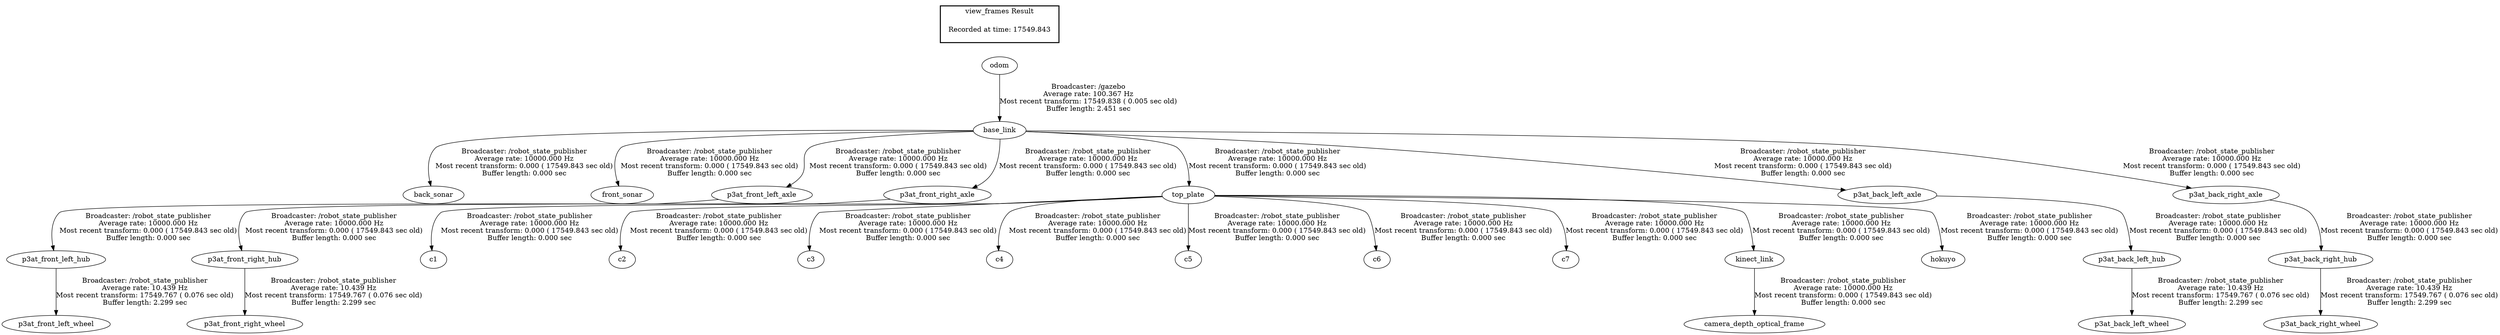 digraph G {
"base_link" -> "back_sonar"[label="Broadcaster: /robot_state_publisher\nAverage rate: 10000.000 Hz\nMost recent transform: 0.000 ( 17549.843 sec old)\nBuffer length: 0.000 sec\n"];
"odom" -> "base_link"[label="Broadcaster: /gazebo\nAverage rate: 100.367 Hz\nMost recent transform: 17549.838 ( 0.005 sec old)\nBuffer length: 2.451 sec\n"];
"base_link" -> "front_sonar"[label="Broadcaster: /robot_state_publisher\nAverage rate: 10000.000 Hz\nMost recent transform: 0.000 ( 17549.843 sec old)\nBuffer length: 0.000 sec\n"];
"base_link" -> "p3at_front_left_axle"[label="Broadcaster: /robot_state_publisher\nAverage rate: 10000.000 Hz\nMost recent transform: 0.000 ( 17549.843 sec old)\nBuffer length: 0.000 sec\n"];
"p3at_front_left_axle" -> "p3at_front_left_hub"[label="Broadcaster: /robot_state_publisher\nAverage rate: 10000.000 Hz\nMost recent transform: 0.000 ( 17549.843 sec old)\nBuffer length: 0.000 sec\n"];
"base_link" -> "p3at_front_right_axle"[label="Broadcaster: /robot_state_publisher\nAverage rate: 10000.000 Hz\nMost recent transform: 0.000 ( 17549.843 sec old)\nBuffer length: 0.000 sec\n"];
"p3at_front_right_axle" -> "p3at_front_right_hub"[label="Broadcaster: /robot_state_publisher\nAverage rate: 10000.000 Hz\nMost recent transform: 0.000 ( 17549.843 sec old)\nBuffer length: 0.000 sec\n"];
"base_link" -> "top_plate"[label="Broadcaster: /robot_state_publisher\nAverage rate: 10000.000 Hz\nMost recent transform: 0.000 ( 17549.843 sec old)\nBuffer length: 0.000 sec\n"];
"top_plate" -> "c1"[label="Broadcaster: /robot_state_publisher\nAverage rate: 10000.000 Hz\nMost recent transform: 0.000 ( 17549.843 sec old)\nBuffer length: 0.000 sec\n"];
"top_plate" -> "c2"[label="Broadcaster: /robot_state_publisher\nAverage rate: 10000.000 Hz\nMost recent transform: 0.000 ( 17549.843 sec old)\nBuffer length: 0.000 sec\n"];
"top_plate" -> "c3"[label="Broadcaster: /robot_state_publisher\nAverage rate: 10000.000 Hz\nMost recent transform: 0.000 ( 17549.843 sec old)\nBuffer length: 0.000 sec\n"];
"top_plate" -> "c4"[label="Broadcaster: /robot_state_publisher\nAverage rate: 10000.000 Hz\nMost recent transform: 0.000 ( 17549.843 sec old)\nBuffer length: 0.000 sec\n"];
"top_plate" -> "c5"[label="Broadcaster: /robot_state_publisher\nAverage rate: 10000.000 Hz\nMost recent transform: 0.000 ( 17549.843 sec old)\nBuffer length: 0.000 sec\n"];
"top_plate" -> "c6"[label="Broadcaster: /robot_state_publisher\nAverage rate: 10000.000 Hz\nMost recent transform: 0.000 ( 17549.843 sec old)\nBuffer length: 0.000 sec\n"];
"top_plate" -> "c7"[label="Broadcaster: /robot_state_publisher\nAverage rate: 10000.000 Hz\nMost recent transform: 0.000 ( 17549.843 sec old)\nBuffer length: 0.000 sec\n"];
"kinect_link" -> "camera_depth_optical_frame"[label="Broadcaster: /robot_state_publisher\nAverage rate: 10000.000 Hz\nMost recent transform: 0.000 ( 17549.843 sec old)\nBuffer length: 0.000 sec\n"];
"top_plate" -> "kinect_link"[label="Broadcaster: /robot_state_publisher\nAverage rate: 10000.000 Hz\nMost recent transform: 0.000 ( 17549.843 sec old)\nBuffer length: 0.000 sec\n"];
"top_plate" -> "hokuyo"[label="Broadcaster: /robot_state_publisher\nAverage rate: 10000.000 Hz\nMost recent transform: 0.000 ( 17549.843 sec old)\nBuffer length: 0.000 sec\n"];
"base_link" -> "p3at_back_left_axle"[label="Broadcaster: /robot_state_publisher\nAverage rate: 10000.000 Hz\nMost recent transform: 0.000 ( 17549.843 sec old)\nBuffer length: 0.000 sec\n"];
"p3at_back_left_axle" -> "p3at_back_left_hub"[label="Broadcaster: /robot_state_publisher\nAverage rate: 10000.000 Hz\nMost recent transform: 0.000 ( 17549.843 sec old)\nBuffer length: 0.000 sec\n"];
"base_link" -> "p3at_back_right_axle"[label="Broadcaster: /robot_state_publisher\nAverage rate: 10000.000 Hz\nMost recent transform: 0.000 ( 17549.843 sec old)\nBuffer length: 0.000 sec\n"];
"p3at_back_right_axle" -> "p3at_back_right_hub"[label="Broadcaster: /robot_state_publisher\nAverage rate: 10000.000 Hz\nMost recent transform: 0.000 ( 17549.843 sec old)\nBuffer length: 0.000 sec\n"];
"p3at_back_left_hub" -> "p3at_back_left_wheel"[label="Broadcaster: /robot_state_publisher\nAverage rate: 10.439 Hz\nMost recent transform: 17549.767 ( 0.076 sec old)\nBuffer length: 2.299 sec\n"];
"p3at_back_right_hub" -> "p3at_back_right_wheel"[label="Broadcaster: /robot_state_publisher\nAverage rate: 10.439 Hz\nMost recent transform: 17549.767 ( 0.076 sec old)\nBuffer length: 2.299 sec\n"];
"p3at_front_left_hub" -> "p3at_front_left_wheel"[label="Broadcaster: /robot_state_publisher\nAverage rate: 10.439 Hz\nMost recent transform: 17549.767 ( 0.076 sec old)\nBuffer length: 2.299 sec\n"];
"p3at_front_right_hub" -> "p3at_front_right_wheel"[label="Broadcaster: /robot_state_publisher\nAverage rate: 10.439 Hz\nMost recent transform: 17549.767 ( 0.076 sec old)\nBuffer length: 2.299 sec\n"];
edge [style=invis];
 subgraph cluster_legend { style=bold; color=black; label ="view_frames Result";
"Recorded at time: 17549.843"[ shape=plaintext ] ;
 }->"odom";
}